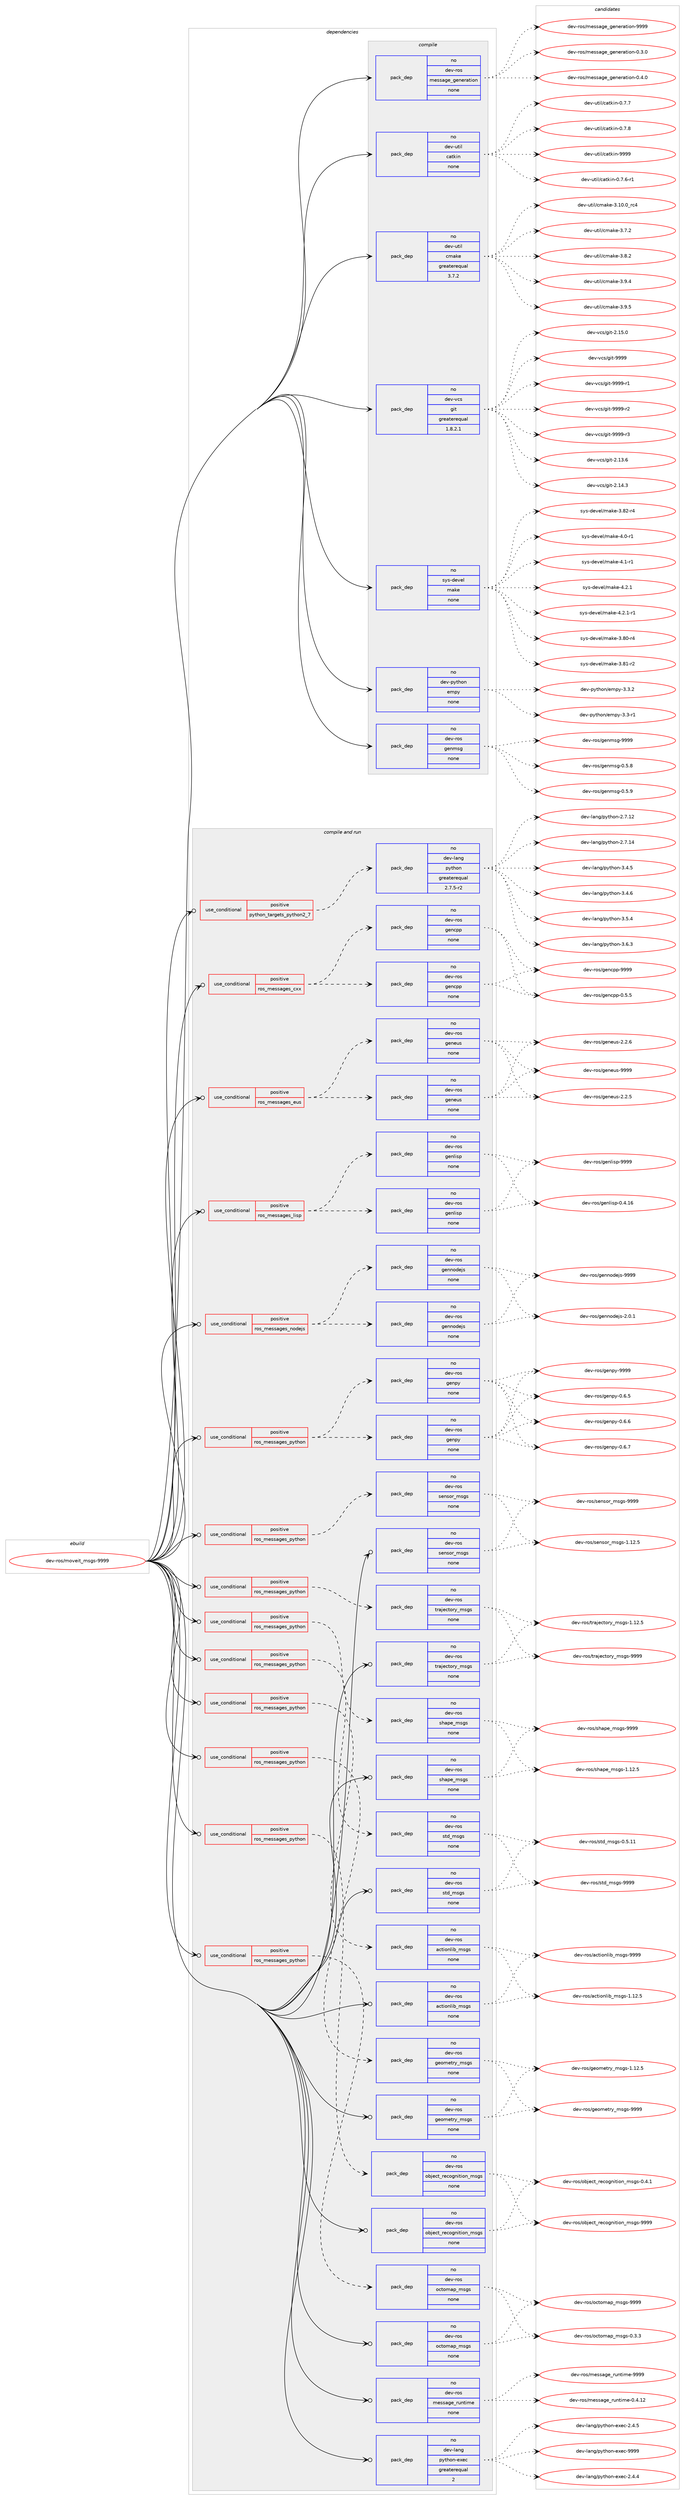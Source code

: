 digraph prolog {

# *************
# Graph options
# *************

newrank=true;
concentrate=true;
compound=true;
graph [rankdir=LR,fontname=Helvetica,fontsize=10,ranksep=1.5];#, ranksep=2.5, nodesep=0.2];
edge  [arrowhead=vee];
node  [fontname=Helvetica,fontsize=10];

# **********
# The ebuild
# **********

subgraph cluster_leftcol {
color=gray;
rank=same;
label=<<i>ebuild</i>>;
id [label="dev-ros/moveit_msgs-9999", color=red, width=4, href="../dev-ros/moveit_msgs-9999.svg"];
}

# ****************
# The dependencies
# ****************

subgraph cluster_midcol {
color=gray;
label=<<i>dependencies</i>>;
subgraph cluster_compile {
fillcolor="#eeeeee";
style=filled;
label=<<i>compile</i>>;
subgraph pack155169 {
dependency205006 [label=<<TABLE BORDER="0" CELLBORDER="1" CELLSPACING="0" CELLPADDING="4" WIDTH="220"><TR><TD ROWSPAN="6" CELLPADDING="30">pack_dep</TD></TR><TR><TD WIDTH="110">no</TD></TR><TR><TD>dev-python</TD></TR><TR><TD>empy</TD></TR><TR><TD>none</TD></TR><TR><TD></TD></TR></TABLE>>, shape=none, color=blue];
}
id:e -> dependency205006:w [weight=20,style="solid",arrowhead="vee"];
subgraph pack155170 {
dependency205007 [label=<<TABLE BORDER="0" CELLBORDER="1" CELLSPACING="0" CELLPADDING="4" WIDTH="220"><TR><TD ROWSPAN="6" CELLPADDING="30">pack_dep</TD></TR><TR><TD WIDTH="110">no</TD></TR><TR><TD>dev-ros</TD></TR><TR><TD>genmsg</TD></TR><TR><TD>none</TD></TR><TR><TD></TD></TR></TABLE>>, shape=none, color=blue];
}
id:e -> dependency205007:w [weight=20,style="solid",arrowhead="vee"];
subgraph pack155171 {
dependency205008 [label=<<TABLE BORDER="0" CELLBORDER="1" CELLSPACING="0" CELLPADDING="4" WIDTH="220"><TR><TD ROWSPAN="6" CELLPADDING="30">pack_dep</TD></TR><TR><TD WIDTH="110">no</TD></TR><TR><TD>dev-ros</TD></TR><TR><TD>message_generation</TD></TR><TR><TD>none</TD></TR><TR><TD></TD></TR></TABLE>>, shape=none, color=blue];
}
id:e -> dependency205008:w [weight=20,style="solid",arrowhead="vee"];
subgraph pack155172 {
dependency205009 [label=<<TABLE BORDER="0" CELLBORDER="1" CELLSPACING="0" CELLPADDING="4" WIDTH="220"><TR><TD ROWSPAN="6" CELLPADDING="30">pack_dep</TD></TR><TR><TD WIDTH="110">no</TD></TR><TR><TD>dev-util</TD></TR><TR><TD>catkin</TD></TR><TR><TD>none</TD></TR><TR><TD></TD></TR></TABLE>>, shape=none, color=blue];
}
id:e -> dependency205009:w [weight=20,style="solid",arrowhead="vee"];
subgraph pack155173 {
dependency205010 [label=<<TABLE BORDER="0" CELLBORDER="1" CELLSPACING="0" CELLPADDING="4" WIDTH="220"><TR><TD ROWSPAN="6" CELLPADDING="30">pack_dep</TD></TR><TR><TD WIDTH="110">no</TD></TR><TR><TD>dev-util</TD></TR><TR><TD>cmake</TD></TR><TR><TD>greaterequal</TD></TR><TR><TD>3.7.2</TD></TR></TABLE>>, shape=none, color=blue];
}
id:e -> dependency205010:w [weight=20,style="solid",arrowhead="vee"];
subgraph pack155174 {
dependency205011 [label=<<TABLE BORDER="0" CELLBORDER="1" CELLSPACING="0" CELLPADDING="4" WIDTH="220"><TR><TD ROWSPAN="6" CELLPADDING="30">pack_dep</TD></TR><TR><TD WIDTH="110">no</TD></TR><TR><TD>dev-vcs</TD></TR><TR><TD>git</TD></TR><TR><TD>greaterequal</TD></TR><TR><TD>1.8.2.1</TD></TR></TABLE>>, shape=none, color=blue];
}
id:e -> dependency205011:w [weight=20,style="solid",arrowhead="vee"];
subgraph pack155175 {
dependency205012 [label=<<TABLE BORDER="0" CELLBORDER="1" CELLSPACING="0" CELLPADDING="4" WIDTH="220"><TR><TD ROWSPAN="6" CELLPADDING="30">pack_dep</TD></TR><TR><TD WIDTH="110">no</TD></TR><TR><TD>sys-devel</TD></TR><TR><TD>make</TD></TR><TR><TD>none</TD></TR><TR><TD></TD></TR></TABLE>>, shape=none, color=blue];
}
id:e -> dependency205012:w [weight=20,style="solid",arrowhead="vee"];
}
subgraph cluster_compileandrun {
fillcolor="#eeeeee";
style=filled;
label=<<i>compile and run</i>>;
subgraph cond45850 {
dependency205013 [label=<<TABLE BORDER="0" CELLBORDER="1" CELLSPACING="0" CELLPADDING="4"><TR><TD ROWSPAN="3" CELLPADDING="10">use_conditional</TD></TR><TR><TD>positive</TD></TR><TR><TD>python_targets_python2_7</TD></TR></TABLE>>, shape=none, color=red];
subgraph pack155176 {
dependency205014 [label=<<TABLE BORDER="0" CELLBORDER="1" CELLSPACING="0" CELLPADDING="4" WIDTH="220"><TR><TD ROWSPAN="6" CELLPADDING="30">pack_dep</TD></TR><TR><TD WIDTH="110">no</TD></TR><TR><TD>dev-lang</TD></TR><TR><TD>python</TD></TR><TR><TD>greaterequal</TD></TR><TR><TD>2.7.5-r2</TD></TR></TABLE>>, shape=none, color=blue];
}
dependency205013:e -> dependency205014:w [weight=20,style="dashed",arrowhead="vee"];
}
id:e -> dependency205013:w [weight=20,style="solid",arrowhead="odotvee"];
subgraph cond45851 {
dependency205015 [label=<<TABLE BORDER="0" CELLBORDER="1" CELLSPACING="0" CELLPADDING="4"><TR><TD ROWSPAN="3" CELLPADDING="10">use_conditional</TD></TR><TR><TD>positive</TD></TR><TR><TD>ros_messages_cxx</TD></TR></TABLE>>, shape=none, color=red];
subgraph pack155177 {
dependency205016 [label=<<TABLE BORDER="0" CELLBORDER="1" CELLSPACING="0" CELLPADDING="4" WIDTH="220"><TR><TD ROWSPAN="6" CELLPADDING="30">pack_dep</TD></TR><TR><TD WIDTH="110">no</TD></TR><TR><TD>dev-ros</TD></TR><TR><TD>gencpp</TD></TR><TR><TD>none</TD></TR><TR><TD></TD></TR></TABLE>>, shape=none, color=blue];
}
dependency205015:e -> dependency205016:w [weight=20,style="dashed",arrowhead="vee"];
subgraph pack155178 {
dependency205017 [label=<<TABLE BORDER="0" CELLBORDER="1" CELLSPACING="0" CELLPADDING="4" WIDTH="220"><TR><TD ROWSPAN="6" CELLPADDING="30">pack_dep</TD></TR><TR><TD WIDTH="110">no</TD></TR><TR><TD>dev-ros</TD></TR><TR><TD>gencpp</TD></TR><TR><TD>none</TD></TR><TR><TD></TD></TR></TABLE>>, shape=none, color=blue];
}
dependency205015:e -> dependency205017:w [weight=20,style="dashed",arrowhead="vee"];
}
id:e -> dependency205015:w [weight=20,style="solid",arrowhead="odotvee"];
subgraph cond45852 {
dependency205018 [label=<<TABLE BORDER="0" CELLBORDER="1" CELLSPACING="0" CELLPADDING="4"><TR><TD ROWSPAN="3" CELLPADDING="10">use_conditional</TD></TR><TR><TD>positive</TD></TR><TR><TD>ros_messages_eus</TD></TR></TABLE>>, shape=none, color=red];
subgraph pack155179 {
dependency205019 [label=<<TABLE BORDER="0" CELLBORDER="1" CELLSPACING="0" CELLPADDING="4" WIDTH="220"><TR><TD ROWSPAN="6" CELLPADDING="30">pack_dep</TD></TR><TR><TD WIDTH="110">no</TD></TR><TR><TD>dev-ros</TD></TR><TR><TD>geneus</TD></TR><TR><TD>none</TD></TR><TR><TD></TD></TR></TABLE>>, shape=none, color=blue];
}
dependency205018:e -> dependency205019:w [weight=20,style="dashed",arrowhead="vee"];
subgraph pack155180 {
dependency205020 [label=<<TABLE BORDER="0" CELLBORDER="1" CELLSPACING="0" CELLPADDING="4" WIDTH="220"><TR><TD ROWSPAN="6" CELLPADDING="30">pack_dep</TD></TR><TR><TD WIDTH="110">no</TD></TR><TR><TD>dev-ros</TD></TR><TR><TD>geneus</TD></TR><TR><TD>none</TD></TR><TR><TD></TD></TR></TABLE>>, shape=none, color=blue];
}
dependency205018:e -> dependency205020:w [weight=20,style="dashed",arrowhead="vee"];
}
id:e -> dependency205018:w [weight=20,style="solid",arrowhead="odotvee"];
subgraph cond45853 {
dependency205021 [label=<<TABLE BORDER="0" CELLBORDER="1" CELLSPACING="0" CELLPADDING="4"><TR><TD ROWSPAN="3" CELLPADDING="10">use_conditional</TD></TR><TR><TD>positive</TD></TR><TR><TD>ros_messages_lisp</TD></TR></TABLE>>, shape=none, color=red];
subgraph pack155181 {
dependency205022 [label=<<TABLE BORDER="0" CELLBORDER="1" CELLSPACING="0" CELLPADDING="4" WIDTH="220"><TR><TD ROWSPAN="6" CELLPADDING="30">pack_dep</TD></TR><TR><TD WIDTH="110">no</TD></TR><TR><TD>dev-ros</TD></TR><TR><TD>genlisp</TD></TR><TR><TD>none</TD></TR><TR><TD></TD></TR></TABLE>>, shape=none, color=blue];
}
dependency205021:e -> dependency205022:w [weight=20,style="dashed",arrowhead="vee"];
subgraph pack155182 {
dependency205023 [label=<<TABLE BORDER="0" CELLBORDER="1" CELLSPACING="0" CELLPADDING="4" WIDTH="220"><TR><TD ROWSPAN="6" CELLPADDING="30">pack_dep</TD></TR><TR><TD WIDTH="110">no</TD></TR><TR><TD>dev-ros</TD></TR><TR><TD>genlisp</TD></TR><TR><TD>none</TD></TR><TR><TD></TD></TR></TABLE>>, shape=none, color=blue];
}
dependency205021:e -> dependency205023:w [weight=20,style="dashed",arrowhead="vee"];
}
id:e -> dependency205021:w [weight=20,style="solid",arrowhead="odotvee"];
subgraph cond45854 {
dependency205024 [label=<<TABLE BORDER="0" CELLBORDER="1" CELLSPACING="0" CELLPADDING="4"><TR><TD ROWSPAN="3" CELLPADDING="10">use_conditional</TD></TR><TR><TD>positive</TD></TR><TR><TD>ros_messages_nodejs</TD></TR></TABLE>>, shape=none, color=red];
subgraph pack155183 {
dependency205025 [label=<<TABLE BORDER="0" CELLBORDER="1" CELLSPACING="0" CELLPADDING="4" WIDTH="220"><TR><TD ROWSPAN="6" CELLPADDING="30">pack_dep</TD></TR><TR><TD WIDTH="110">no</TD></TR><TR><TD>dev-ros</TD></TR><TR><TD>gennodejs</TD></TR><TR><TD>none</TD></TR><TR><TD></TD></TR></TABLE>>, shape=none, color=blue];
}
dependency205024:e -> dependency205025:w [weight=20,style="dashed",arrowhead="vee"];
subgraph pack155184 {
dependency205026 [label=<<TABLE BORDER="0" CELLBORDER="1" CELLSPACING="0" CELLPADDING="4" WIDTH="220"><TR><TD ROWSPAN="6" CELLPADDING="30">pack_dep</TD></TR><TR><TD WIDTH="110">no</TD></TR><TR><TD>dev-ros</TD></TR><TR><TD>gennodejs</TD></TR><TR><TD>none</TD></TR><TR><TD></TD></TR></TABLE>>, shape=none, color=blue];
}
dependency205024:e -> dependency205026:w [weight=20,style="dashed",arrowhead="vee"];
}
id:e -> dependency205024:w [weight=20,style="solid",arrowhead="odotvee"];
subgraph cond45855 {
dependency205027 [label=<<TABLE BORDER="0" CELLBORDER="1" CELLSPACING="0" CELLPADDING="4"><TR><TD ROWSPAN="3" CELLPADDING="10">use_conditional</TD></TR><TR><TD>positive</TD></TR><TR><TD>ros_messages_python</TD></TR></TABLE>>, shape=none, color=red];
subgraph pack155185 {
dependency205028 [label=<<TABLE BORDER="0" CELLBORDER="1" CELLSPACING="0" CELLPADDING="4" WIDTH="220"><TR><TD ROWSPAN="6" CELLPADDING="30">pack_dep</TD></TR><TR><TD WIDTH="110">no</TD></TR><TR><TD>dev-ros</TD></TR><TR><TD>actionlib_msgs</TD></TR><TR><TD>none</TD></TR><TR><TD></TD></TR></TABLE>>, shape=none, color=blue];
}
dependency205027:e -> dependency205028:w [weight=20,style="dashed",arrowhead="vee"];
}
id:e -> dependency205027:w [weight=20,style="solid",arrowhead="odotvee"];
subgraph cond45856 {
dependency205029 [label=<<TABLE BORDER="0" CELLBORDER="1" CELLSPACING="0" CELLPADDING="4"><TR><TD ROWSPAN="3" CELLPADDING="10">use_conditional</TD></TR><TR><TD>positive</TD></TR><TR><TD>ros_messages_python</TD></TR></TABLE>>, shape=none, color=red];
subgraph pack155186 {
dependency205030 [label=<<TABLE BORDER="0" CELLBORDER="1" CELLSPACING="0" CELLPADDING="4" WIDTH="220"><TR><TD ROWSPAN="6" CELLPADDING="30">pack_dep</TD></TR><TR><TD WIDTH="110">no</TD></TR><TR><TD>dev-ros</TD></TR><TR><TD>genpy</TD></TR><TR><TD>none</TD></TR><TR><TD></TD></TR></TABLE>>, shape=none, color=blue];
}
dependency205029:e -> dependency205030:w [weight=20,style="dashed",arrowhead="vee"];
subgraph pack155187 {
dependency205031 [label=<<TABLE BORDER="0" CELLBORDER="1" CELLSPACING="0" CELLPADDING="4" WIDTH="220"><TR><TD ROWSPAN="6" CELLPADDING="30">pack_dep</TD></TR><TR><TD WIDTH="110">no</TD></TR><TR><TD>dev-ros</TD></TR><TR><TD>genpy</TD></TR><TR><TD>none</TD></TR><TR><TD></TD></TR></TABLE>>, shape=none, color=blue];
}
dependency205029:e -> dependency205031:w [weight=20,style="dashed",arrowhead="vee"];
}
id:e -> dependency205029:w [weight=20,style="solid",arrowhead="odotvee"];
subgraph cond45857 {
dependency205032 [label=<<TABLE BORDER="0" CELLBORDER="1" CELLSPACING="0" CELLPADDING="4"><TR><TD ROWSPAN="3" CELLPADDING="10">use_conditional</TD></TR><TR><TD>positive</TD></TR><TR><TD>ros_messages_python</TD></TR></TABLE>>, shape=none, color=red];
subgraph pack155188 {
dependency205033 [label=<<TABLE BORDER="0" CELLBORDER="1" CELLSPACING="0" CELLPADDING="4" WIDTH="220"><TR><TD ROWSPAN="6" CELLPADDING="30">pack_dep</TD></TR><TR><TD WIDTH="110">no</TD></TR><TR><TD>dev-ros</TD></TR><TR><TD>geometry_msgs</TD></TR><TR><TD>none</TD></TR><TR><TD></TD></TR></TABLE>>, shape=none, color=blue];
}
dependency205032:e -> dependency205033:w [weight=20,style="dashed",arrowhead="vee"];
}
id:e -> dependency205032:w [weight=20,style="solid",arrowhead="odotvee"];
subgraph cond45858 {
dependency205034 [label=<<TABLE BORDER="0" CELLBORDER="1" CELLSPACING="0" CELLPADDING="4"><TR><TD ROWSPAN="3" CELLPADDING="10">use_conditional</TD></TR><TR><TD>positive</TD></TR><TR><TD>ros_messages_python</TD></TR></TABLE>>, shape=none, color=red];
subgraph pack155189 {
dependency205035 [label=<<TABLE BORDER="0" CELLBORDER="1" CELLSPACING="0" CELLPADDING="4" WIDTH="220"><TR><TD ROWSPAN="6" CELLPADDING="30">pack_dep</TD></TR><TR><TD WIDTH="110">no</TD></TR><TR><TD>dev-ros</TD></TR><TR><TD>object_recognition_msgs</TD></TR><TR><TD>none</TD></TR><TR><TD></TD></TR></TABLE>>, shape=none, color=blue];
}
dependency205034:e -> dependency205035:w [weight=20,style="dashed",arrowhead="vee"];
}
id:e -> dependency205034:w [weight=20,style="solid",arrowhead="odotvee"];
subgraph cond45859 {
dependency205036 [label=<<TABLE BORDER="0" CELLBORDER="1" CELLSPACING="0" CELLPADDING="4"><TR><TD ROWSPAN="3" CELLPADDING="10">use_conditional</TD></TR><TR><TD>positive</TD></TR><TR><TD>ros_messages_python</TD></TR></TABLE>>, shape=none, color=red];
subgraph pack155190 {
dependency205037 [label=<<TABLE BORDER="0" CELLBORDER="1" CELLSPACING="0" CELLPADDING="4" WIDTH="220"><TR><TD ROWSPAN="6" CELLPADDING="30">pack_dep</TD></TR><TR><TD WIDTH="110">no</TD></TR><TR><TD>dev-ros</TD></TR><TR><TD>octomap_msgs</TD></TR><TR><TD>none</TD></TR><TR><TD></TD></TR></TABLE>>, shape=none, color=blue];
}
dependency205036:e -> dependency205037:w [weight=20,style="dashed",arrowhead="vee"];
}
id:e -> dependency205036:w [weight=20,style="solid",arrowhead="odotvee"];
subgraph cond45860 {
dependency205038 [label=<<TABLE BORDER="0" CELLBORDER="1" CELLSPACING="0" CELLPADDING="4"><TR><TD ROWSPAN="3" CELLPADDING="10">use_conditional</TD></TR><TR><TD>positive</TD></TR><TR><TD>ros_messages_python</TD></TR></TABLE>>, shape=none, color=red];
subgraph pack155191 {
dependency205039 [label=<<TABLE BORDER="0" CELLBORDER="1" CELLSPACING="0" CELLPADDING="4" WIDTH="220"><TR><TD ROWSPAN="6" CELLPADDING="30">pack_dep</TD></TR><TR><TD WIDTH="110">no</TD></TR><TR><TD>dev-ros</TD></TR><TR><TD>sensor_msgs</TD></TR><TR><TD>none</TD></TR><TR><TD></TD></TR></TABLE>>, shape=none, color=blue];
}
dependency205038:e -> dependency205039:w [weight=20,style="dashed",arrowhead="vee"];
}
id:e -> dependency205038:w [weight=20,style="solid",arrowhead="odotvee"];
subgraph cond45861 {
dependency205040 [label=<<TABLE BORDER="0" CELLBORDER="1" CELLSPACING="0" CELLPADDING="4"><TR><TD ROWSPAN="3" CELLPADDING="10">use_conditional</TD></TR><TR><TD>positive</TD></TR><TR><TD>ros_messages_python</TD></TR></TABLE>>, shape=none, color=red];
subgraph pack155192 {
dependency205041 [label=<<TABLE BORDER="0" CELLBORDER="1" CELLSPACING="0" CELLPADDING="4" WIDTH="220"><TR><TD ROWSPAN="6" CELLPADDING="30">pack_dep</TD></TR><TR><TD WIDTH="110">no</TD></TR><TR><TD>dev-ros</TD></TR><TR><TD>shape_msgs</TD></TR><TR><TD>none</TD></TR><TR><TD></TD></TR></TABLE>>, shape=none, color=blue];
}
dependency205040:e -> dependency205041:w [weight=20,style="dashed",arrowhead="vee"];
}
id:e -> dependency205040:w [weight=20,style="solid",arrowhead="odotvee"];
subgraph cond45862 {
dependency205042 [label=<<TABLE BORDER="0" CELLBORDER="1" CELLSPACING="0" CELLPADDING="4"><TR><TD ROWSPAN="3" CELLPADDING="10">use_conditional</TD></TR><TR><TD>positive</TD></TR><TR><TD>ros_messages_python</TD></TR></TABLE>>, shape=none, color=red];
subgraph pack155193 {
dependency205043 [label=<<TABLE BORDER="0" CELLBORDER="1" CELLSPACING="0" CELLPADDING="4" WIDTH="220"><TR><TD ROWSPAN="6" CELLPADDING="30">pack_dep</TD></TR><TR><TD WIDTH="110">no</TD></TR><TR><TD>dev-ros</TD></TR><TR><TD>std_msgs</TD></TR><TR><TD>none</TD></TR><TR><TD></TD></TR></TABLE>>, shape=none, color=blue];
}
dependency205042:e -> dependency205043:w [weight=20,style="dashed",arrowhead="vee"];
}
id:e -> dependency205042:w [weight=20,style="solid",arrowhead="odotvee"];
subgraph cond45863 {
dependency205044 [label=<<TABLE BORDER="0" CELLBORDER="1" CELLSPACING="0" CELLPADDING="4"><TR><TD ROWSPAN="3" CELLPADDING="10">use_conditional</TD></TR><TR><TD>positive</TD></TR><TR><TD>ros_messages_python</TD></TR></TABLE>>, shape=none, color=red];
subgraph pack155194 {
dependency205045 [label=<<TABLE BORDER="0" CELLBORDER="1" CELLSPACING="0" CELLPADDING="4" WIDTH="220"><TR><TD ROWSPAN="6" CELLPADDING="30">pack_dep</TD></TR><TR><TD WIDTH="110">no</TD></TR><TR><TD>dev-ros</TD></TR><TR><TD>trajectory_msgs</TD></TR><TR><TD>none</TD></TR><TR><TD></TD></TR></TABLE>>, shape=none, color=blue];
}
dependency205044:e -> dependency205045:w [weight=20,style="dashed",arrowhead="vee"];
}
id:e -> dependency205044:w [weight=20,style="solid",arrowhead="odotvee"];
subgraph pack155195 {
dependency205046 [label=<<TABLE BORDER="0" CELLBORDER="1" CELLSPACING="0" CELLPADDING="4" WIDTH="220"><TR><TD ROWSPAN="6" CELLPADDING="30">pack_dep</TD></TR><TR><TD WIDTH="110">no</TD></TR><TR><TD>dev-lang</TD></TR><TR><TD>python-exec</TD></TR><TR><TD>greaterequal</TD></TR><TR><TD>2</TD></TR></TABLE>>, shape=none, color=blue];
}
id:e -> dependency205046:w [weight=20,style="solid",arrowhead="odotvee"];
subgraph pack155196 {
dependency205047 [label=<<TABLE BORDER="0" CELLBORDER="1" CELLSPACING="0" CELLPADDING="4" WIDTH="220"><TR><TD ROWSPAN="6" CELLPADDING="30">pack_dep</TD></TR><TR><TD WIDTH="110">no</TD></TR><TR><TD>dev-ros</TD></TR><TR><TD>actionlib_msgs</TD></TR><TR><TD>none</TD></TR><TR><TD></TD></TR></TABLE>>, shape=none, color=blue];
}
id:e -> dependency205047:w [weight=20,style="solid",arrowhead="odotvee"];
subgraph pack155197 {
dependency205048 [label=<<TABLE BORDER="0" CELLBORDER="1" CELLSPACING="0" CELLPADDING="4" WIDTH="220"><TR><TD ROWSPAN="6" CELLPADDING="30">pack_dep</TD></TR><TR><TD WIDTH="110">no</TD></TR><TR><TD>dev-ros</TD></TR><TR><TD>geometry_msgs</TD></TR><TR><TD>none</TD></TR><TR><TD></TD></TR></TABLE>>, shape=none, color=blue];
}
id:e -> dependency205048:w [weight=20,style="solid",arrowhead="odotvee"];
subgraph pack155198 {
dependency205049 [label=<<TABLE BORDER="0" CELLBORDER="1" CELLSPACING="0" CELLPADDING="4" WIDTH="220"><TR><TD ROWSPAN="6" CELLPADDING="30">pack_dep</TD></TR><TR><TD WIDTH="110">no</TD></TR><TR><TD>dev-ros</TD></TR><TR><TD>message_runtime</TD></TR><TR><TD>none</TD></TR><TR><TD></TD></TR></TABLE>>, shape=none, color=blue];
}
id:e -> dependency205049:w [weight=20,style="solid",arrowhead="odotvee"];
subgraph pack155199 {
dependency205050 [label=<<TABLE BORDER="0" CELLBORDER="1" CELLSPACING="0" CELLPADDING="4" WIDTH="220"><TR><TD ROWSPAN="6" CELLPADDING="30">pack_dep</TD></TR><TR><TD WIDTH="110">no</TD></TR><TR><TD>dev-ros</TD></TR><TR><TD>object_recognition_msgs</TD></TR><TR><TD>none</TD></TR><TR><TD></TD></TR></TABLE>>, shape=none, color=blue];
}
id:e -> dependency205050:w [weight=20,style="solid",arrowhead="odotvee"];
subgraph pack155200 {
dependency205051 [label=<<TABLE BORDER="0" CELLBORDER="1" CELLSPACING="0" CELLPADDING="4" WIDTH="220"><TR><TD ROWSPAN="6" CELLPADDING="30">pack_dep</TD></TR><TR><TD WIDTH="110">no</TD></TR><TR><TD>dev-ros</TD></TR><TR><TD>octomap_msgs</TD></TR><TR><TD>none</TD></TR><TR><TD></TD></TR></TABLE>>, shape=none, color=blue];
}
id:e -> dependency205051:w [weight=20,style="solid",arrowhead="odotvee"];
subgraph pack155201 {
dependency205052 [label=<<TABLE BORDER="0" CELLBORDER="1" CELLSPACING="0" CELLPADDING="4" WIDTH="220"><TR><TD ROWSPAN="6" CELLPADDING="30">pack_dep</TD></TR><TR><TD WIDTH="110">no</TD></TR><TR><TD>dev-ros</TD></TR><TR><TD>sensor_msgs</TD></TR><TR><TD>none</TD></TR><TR><TD></TD></TR></TABLE>>, shape=none, color=blue];
}
id:e -> dependency205052:w [weight=20,style="solid",arrowhead="odotvee"];
subgraph pack155202 {
dependency205053 [label=<<TABLE BORDER="0" CELLBORDER="1" CELLSPACING="0" CELLPADDING="4" WIDTH="220"><TR><TD ROWSPAN="6" CELLPADDING="30">pack_dep</TD></TR><TR><TD WIDTH="110">no</TD></TR><TR><TD>dev-ros</TD></TR><TR><TD>shape_msgs</TD></TR><TR><TD>none</TD></TR><TR><TD></TD></TR></TABLE>>, shape=none, color=blue];
}
id:e -> dependency205053:w [weight=20,style="solid",arrowhead="odotvee"];
subgraph pack155203 {
dependency205054 [label=<<TABLE BORDER="0" CELLBORDER="1" CELLSPACING="0" CELLPADDING="4" WIDTH="220"><TR><TD ROWSPAN="6" CELLPADDING="30">pack_dep</TD></TR><TR><TD WIDTH="110">no</TD></TR><TR><TD>dev-ros</TD></TR><TR><TD>std_msgs</TD></TR><TR><TD>none</TD></TR><TR><TD></TD></TR></TABLE>>, shape=none, color=blue];
}
id:e -> dependency205054:w [weight=20,style="solid",arrowhead="odotvee"];
subgraph pack155204 {
dependency205055 [label=<<TABLE BORDER="0" CELLBORDER="1" CELLSPACING="0" CELLPADDING="4" WIDTH="220"><TR><TD ROWSPAN="6" CELLPADDING="30">pack_dep</TD></TR><TR><TD WIDTH="110">no</TD></TR><TR><TD>dev-ros</TD></TR><TR><TD>trajectory_msgs</TD></TR><TR><TD>none</TD></TR><TR><TD></TD></TR></TABLE>>, shape=none, color=blue];
}
id:e -> dependency205055:w [weight=20,style="solid",arrowhead="odotvee"];
}
subgraph cluster_run {
fillcolor="#eeeeee";
style=filled;
label=<<i>run</i>>;
}
}

# **************
# The candidates
# **************

subgraph cluster_choices {
rank=same;
color=gray;
label=<<i>candidates</i>>;

subgraph choice155169 {
color=black;
nodesep=1;
choice1001011184511212111610411111047101109112121455146514511449 [label="dev-python/empy-3.3-r1", color=red, width=4,href="../dev-python/empy-3.3-r1.svg"];
choice1001011184511212111610411111047101109112121455146514650 [label="dev-python/empy-3.3.2", color=red, width=4,href="../dev-python/empy-3.3.2.svg"];
dependency205006:e -> choice1001011184511212111610411111047101109112121455146514511449:w [style=dotted,weight="100"];
dependency205006:e -> choice1001011184511212111610411111047101109112121455146514650:w [style=dotted,weight="100"];
}
subgraph choice155170 {
color=black;
nodesep=1;
choice1001011184511411111547103101110109115103454846534656 [label="dev-ros/genmsg-0.5.8", color=red, width=4,href="../dev-ros/genmsg-0.5.8.svg"];
choice1001011184511411111547103101110109115103454846534657 [label="dev-ros/genmsg-0.5.9", color=red, width=4,href="../dev-ros/genmsg-0.5.9.svg"];
choice10010111845114111115471031011101091151034557575757 [label="dev-ros/genmsg-9999", color=red, width=4,href="../dev-ros/genmsg-9999.svg"];
dependency205007:e -> choice1001011184511411111547103101110109115103454846534656:w [style=dotted,weight="100"];
dependency205007:e -> choice1001011184511411111547103101110109115103454846534657:w [style=dotted,weight="100"];
dependency205007:e -> choice10010111845114111115471031011101091151034557575757:w [style=dotted,weight="100"];
}
subgraph choice155171 {
color=black;
nodesep=1;
choice1001011184511411111547109101115115971031019510310111010111497116105111110454846514648 [label="dev-ros/message_generation-0.3.0", color=red, width=4,href="../dev-ros/message_generation-0.3.0.svg"];
choice1001011184511411111547109101115115971031019510310111010111497116105111110454846524648 [label="dev-ros/message_generation-0.4.0", color=red, width=4,href="../dev-ros/message_generation-0.4.0.svg"];
choice10010111845114111115471091011151159710310195103101110101114971161051111104557575757 [label="dev-ros/message_generation-9999", color=red, width=4,href="../dev-ros/message_generation-9999.svg"];
dependency205008:e -> choice1001011184511411111547109101115115971031019510310111010111497116105111110454846514648:w [style=dotted,weight="100"];
dependency205008:e -> choice1001011184511411111547109101115115971031019510310111010111497116105111110454846524648:w [style=dotted,weight="100"];
dependency205008:e -> choice10010111845114111115471091011151159710310195103101110101114971161051111104557575757:w [style=dotted,weight="100"];
}
subgraph choice155172 {
color=black;
nodesep=1;
choice100101118451171161051084799971161071051104548465546544511449 [label="dev-util/catkin-0.7.6-r1", color=red, width=4,href="../dev-util/catkin-0.7.6-r1.svg"];
choice10010111845117116105108479997116107105110454846554655 [label="dev-util/catkin-0.7.7", color=red, width=4,href="../dev-util/catkin-0.7.7.svg"];
choice10010111845117116105108479997116107105110454846554656 [label="dev-util/catkin-0.7.8", color=red, width=4,href="../dev-util/catkin-0.7.8.svg"];
choice100101118451171161051084799971161071051104557575757 [label="dev-util/catkin-9999", color=red, width=4,href="../dev-util/catkin-9999.svg"];
dependency205009:e -> choice100101118451171161051084799971161071051104548465546544511449:w [style=dotted,weight="100"];
dependency205009:e -> choice10010111845117116105108479997116107105110454846554655:w [style=dotted,weight="100"];
dependency205009:e -> choice10010111845117116105108479997116107105110454846554656:w [style=dotted,weight="100"];
dependency205009:e -> choice100101118451171161051084799971161071051104557575757:w [style=dotted,weight="100"];
}
subgraph choice155173 {
color=black;
nodesep=1;
choice1001011184511711610510847991099710710145514649484648951149952 [label="dev-util/cmake-3.10.0_rc4", color=red, width=4,href="../dev-util/cmake-3.10.0_rc4.svg"];
choice10010111845117116105108479910997107101455146554650 [label="dev-util/cmake-3.7.2", color=red, width=4,href="../dev-util/cmake-3.7.2.svg"];
choice10010111845117116105108479910997107101455146564650 [label="dev-util/cmake-3.8.2", color=red, width=4,href="../dev-util/cmake-3.8.2.svg"];
choice10010111845117116105108479910997107101455146574652 [label="dev-util/cmake-3.9.4", color=red, width=4,href="../dev-util/cmake-3.9.4.svg"];
choice10010111845117116105108479910997107101455146574653 [label="dev-util/cmake-3.9.5", color=red, width=4,href="../dev-util/cmake-3.9.5.svg"];
dependency205010:e -> choice1001011184511711610510847991099710710145514649484648951149952:w [style=dotted,weight="100"];
dependency205010:e -> choice10010111845117116105108479910997107101455146554650:w [style=dotted,weight="100"];
dependency205010:e -> choice10010111845117116105108479910997107101455146564650:w [style=dotted,weight="100"];
dependency205010:e -> choice10010111845117116105108479910997107101455146574652:w [style=dotted,weight="100"];
dependency205010:e -> choice10010111845117116105108479910997107101455146574653:w [style=dotted,weight="100"];
}
subgraph choice155174 {
color=black;
nodesep=1;
choice10010111845118991154710310511645504649514654 [label="dev-vcs/git-2.13.6", color=red, width=4,href="../dev-vcs/git-2.13.6.svg"];
choice10010111845118991154710310511645504649524651 [label="dev-vcs/git-2.14.3", color=red, width=4,href="../dev-vcs/git-2.14.3.svg"];
choice10010111845118991154710310511645504649534648 [label="dev-vcs/git-2.15.0", color=red, width=4,href="../dev-vcs/git-2.15.0.svg"];
choice1001011184511899115471031051164557575757 [label="dev-vcs/git-9999", color=red, width=4,href="../dev-vcs/git-9999.svg"];
choice10010111845118991154710310511645575757574511449 [label="dev-vcs/git-9999-r1", color=red, width=4,href="../dev-vcs/git-9999-r1.svg"];
choice10010111845118991154710310511645575757574511450 [label="dev-vcs/git-9999-r2", color=red, width=4,href="../dev-vcs/git-9999-r2.svg"];
choice10010111845118991154710310511645575757574511451 [label="dev-vcs/git-9999-r3", color=red, width=4,href="../dev-vcs/git-9999-r3.svg"];
dependency205011:e -> choice10010111845118991154710310511645504649514654:w [style=dotted,weight="100"];
dependency205011:e -> choice10010111845118991154710310511645504649524651:w [style=dotted,weight="100"];
dependency205011:e -> choice10010111845118991154710310511645504649534648:w [style=dotted,weight="100"];
dependency205011:e -> choice1001011184511899115471031051164557575757:w [style=dotted,weight="100"];
dependency205011:e -> choice10010111845118991154710310511645575757574511449:w [style=dotted,weight="100"];
dependency205011:e -> choice10010111845118991154710310511645575757574511450:w [style=dotted,weight="100"];
dependency205011:e -> choice10010111845118991154710310511645575757574511451:w [style=dotted,weight="100"];
}
subgraph choice155175 {
color=black;
nodesep=1;
choice11512111545100101118101108471099710710145514656484511452 [label="sys-devel/make-3.80-r4", color=red, width=4,href="../sys-devel/make-3.80-r4.svg"];
choice11512111545100101118101108471099710710145514656494511450 [label="sys-devel/make-3.81-r2", color=red, width=4,href="../sys-devel/make-3.81-r2.svg"];
choice11512111545100101118101108471099710710145514656504511452 [label="sys-devel/make-3.82-r4", color=red, width=4,href="../sys-devel/make-3.82-r4.svg"];
choice115121115451001011181011084710997107101455246484511449 [label="sys-devel/make-4.0-r1", color=red, width=4,href="../sys-devel/make-4.0-r1.svg"];
choice115121115451001011181011084710997107101455246494511449 [label="sys-devel/make-4.1-r1", color=red, width=4,href="../sys-devel/make-4.1-r1.svg"];
choice115121115451001011181011084710997107101455246504649 [label="sys-devel/make-4.2.1", color=red, width=4,href="../sys-devel/make-4.2.1.svg"];
choice1151211154510010111810110847109971071014552465046494511449 [label="sys-devel/make-4.2.1-r1", color=red, width=4,href="../sys-devel/make-4.2.1-r1.svg"];
dependency205012:e -> choice11512111545100101118101108471099710710145514656484511452:w [style=dotted,weight="100"];
dependency205012:e -> choice11512111545100101118101108471099710710145514656494511450:w [style=dotted,weight="100"];
dependency205012:e -> choice11512111545100101118101108471099710710145514656504511452:w [style=dotted,weight="100"];
dependency205012:e -> choice115121115451001011181011084710997107101455246484511449:w [style=dotted,weight="100"];
dependency205012:e -> choice115121115451001011181011084710997107101455246494511449:w [style=dotted,weight="100"];
dependency205012:e -> choice115121115451001011181011084710997107101455246504649:w [style=dotted,weight="100"];
dependency205012:e -> choice1151211154510010111810110847109971071014552465046494511449:w [style=dotted,weight="100"];
}
subgraph choice155176 {
color=black;
nodesep=1;
choice10010111845108971101034711212111610411111045504655464950 [label="dev-lang/python-2.7.12", color=red, width=4,href="../dev-lang/python-2.7.12.svg"];
choice10010111845108971101034711212111610411111045504655464952 [label="dev-lang/python-2.7.14", color=red, width=4,href="../dev-lang/python-2.7.14.svg"];
choice100101118451089711010347112121116104111110455146524653 [label="dev-lang/python-3.4.5", color=red, width=4,href="../dev-lang/python-3.4.5.svg"];
choice100101118451089711010347112121116104111110455146524654 [label="dev-lang/python-3.4.6", color=red, width=4,href="../dev-lang/python-3.4.6.svg"];
choice100101118451089711010347112121116104111110455146534652 [label="dev-lang/python-3.5.4", color=red, width=4,href="../dev-lang/python-3.5.4.svg"];
choice100101118451089711010347112121116104111110455146544651 [label="dev-lang/python-3.6.3", color=red, width=4,href="../dev-lang/python-3.6.3.svg"];
dependency205014:e -> choice10010111845108971101034711212111610411111045504655464950:w [style=dotted,weight="100"];
dependency205014:e -> choice10010111845108971101034711212111610411111045504655464952:w [style=dotted,weight="100"];
dependency205014:e -> choice100101118451089711010347112121116104111110455146524653:w [style=dotted,weight="100"];
dependency205014:e -> choice100101118451089711010347112121116104111110455146524654:w [style=dotted,weight="100"];
dependency205014:e -> choice100101118451089711010347112121116104111110455146534652:w [style=dotted,weight="100"];
dependency205014:e -> choice100101118451089711010347112121116104111110455146544651:w [style=dotted,weight="100"];
}
subgraph choice155177 {
color=black;
nodesep=1;
choice100101118451141111154710310111099112112454846534653 [label="dev-ros/gencpp-0.5.5", color=red, width=4,href="../dev-ros/gencpp-0.5.5.svg"];
choice1001011184511411111547103101110991121124557575757 [label="dev-ros/gencpp-9999", color=red, width=4,href="../dev-ros/gencpp-9999.svg"];
dependency205016:e -> choice100101118451141111154710310111099112112454846534653:w [style=dotted,weight="100"];
dependency205016:e -> choice1001011184511411111547103101110991121124557575757:w [style=dotted,weight="100"];
}
subgraph choice155178 {
color=black;
nodesep=1;
choice100101118451141111154710310111099112112454846534653 [label="dev-ros/gencpp-0.5.5", color=red, width=4,href="../dev-ros/gencpp-0.5.5.svg"];
choice1001011184511411111547103101110991121124557575757 [label="dev-ros/gencpp-9999", color=red, width=4,href="../dev-ros/gencpp-9999.svg"];
dependency205017:e -> choice100101118451141111154710310111099112112454846534653:w [style=dotted,weight="100"];
dependency205017:e -> choice1001011184511411111547103101110991121124557575757:w [style=dotted,weight="100"];
}
subgraph choice155179 {
color=black;
nodesep=1;
choice1001011184511411111547103101110101117115455046504653 [label="dev-ros/geneus-2.2.5", color=red, width=4,href="../dev-ros/geneus-2.2.5.svg"];
choice1001011184511411111547103101110101117115455046504654 [label="dev-ros/geneus-2.2.6", color=red, width=4,href="../dev-ros/geneus-2.2.6.svg"];
choice10010111845114111115471031011101011171154557575757 [label="dev-ros/geneus-9999", color=red, width=4,href="../dev-ros/geneus-9999.svg"];
dependency205019:e -> choice1001011184511411111547103101110101117115455046504653:w [style=dotted,weight="100"];
dependency205019:e -> choice1001011184511411111547103101110101117115455046504654:w [style=dotted,weight="100"];
dependency205019:e -> choice10010111845114111115471031011101011171154557575757:w [style=dotted,weight="100"];
}
subgraph choice155180 {
color=black;
nodesep=1;
choice1001011184511411111547103101110101117115455046504653 [label="dev-ros/geneus-2.2.5", color=red, width=4,href="../dev-ros/geneus-2.2.5.svg"];
choice1001011184511411111547103101110101117115455046504654 [label="dev-ros/geneus-2.2.6", color=red, width=4,href="../dev-ros/geneus-2.2.6.svg"];
choice10010111845114111115471031011101011171154557575757 [label="dev-ros/geneus-9999", color=red, width=4,href="../dev-ros/geneus-9999.svg"];
dependency205020:e -> choice1001011184511411111547103101110101117115455046504653:w [style=dotted,weight="100"];
dependency205020:e -> choice1001011184511411111547103101110101117115455046504654:w [style=dotted,weight="100"];
dependency205020:e -> choice10010111845114111115471031011101011171154557575757:w [style=dotted,weight="100"];
}
subgraph choice155181 {
color=black;
nodesep=1;
choice100101118451141111154710310111010810511511245484652464954 [label="dev-ros/genlisp-0.4.16", color=red, width=4,href="../dev-ros/genlisp-0.4.16.svg"];
choice10010111845114111115471031011101081051151124557575757 [label="dev-ros/genlisp-9999", color=red, width=4,href="../dev-ros/genlisp-9999.svg"];
dependency205022:e -> choice100101118451141111154710310111010810511511245484652464954:w [style=dotted,weight="100"];
dependency205022:e -> choice10010111845114111115471031011101081051151124557575757:w [style=dotted,weight="100"];
}
subgraph choice155182 {
color=black;
nodesep=1;
choice100101118451141111154710310111010810511511245484652464954 [label="dev-ros/genlisp-0.4.16", color=red, width=4,href="../dev-ros/genlisp-0.4.16.svg"];
choice10010111845114111115471031011101081051151124557575757 [label="dev-ros/genlisp-9999", color=red, width=4,href="../dev-ros/genlisp-9999.svg"];
dependency205023:e -> choice100101118451141111154710310111010810511511245484652464954:w [style=dotted,weight="100"];
dependency205023:e -> choice10010111845114111115471031011101081051151124557575757:w [style=dotted,weight="100"];
}
subgraph choice155183 {
color=black;
nodesep=1;
choice1001011184511411111547103101110110111100101106115455046484649 [label="dev-ros/gennodejs-2.0.1", color=red, width=4,href="../dev-ros/gennodejs-2.0.1.svg"];
choice10010111845114111115471031011101101111001011061154557575757 [label="dev-ros/gennodejs-9999", color=red, width=4,href="../dev-ros/gennodejs-9999.svg"];
dependency205025:e -> choice1001011184511411111547103101110110111100101106115455046484649:w [style=dotted,weight="100"];
dependency205025:e -> choice10010111845114111115471031011101101111001011061154557575757:w [style=dotted,weight="100"];
}
subgraph choice155184 {
color=black;
nodesep=1;
choice1001011184511411111547103101110110111100101106115455046484649 [label="dev-ros/gennodejs-2.0.1", color=red, width=4,href="../dev-ros/gennodejs-2.0.1.svg"];
choice10010111845114111115471031011101101111001011061154557575757 [label="dev-ros/gennodejs-9999", color=red, width=4,href="../dev-ros/gennodejs-9999.svg"];
dependency205026:e -> choice1001011184511411111547103101110110111100101106115455046484649:w [style=dotted,weight="100"];
dependency205026:e -> choice10010111845114111115471031011101101111001011061154557575757:w [style=dotted,weight="100"];
}
subgraph choice155185 {
color=black;
nodesep=1;
choice10010111845114111115479799116105111110108105989510911510311545494649504653 [label="dev-ros/actionlib_msgs-1.12.5", color=red, width=4,href="../dev-ros/actionlib_msgs-1.12.5.svg"];
choice1001011184511411111547979911610511111010810598951091151031154557575757 [label="dev-ros/actionlib_msgs-9999", color=red, width=4,href="../dev-ros/actionlib_msgs-9999.svg"];
dependency205028:e -> choice10010111845114111115479799116105111110108105989510911510311545494649504653:w [style=dotted,weight="100"];
dependency205028:e -> choice1001011184511411111547979911610511111010810598951091151031154557575757:w [style=dotted,weight="100"];
}
subgraph choice155186 {
color=black;
nodesep=1;
choice1001011184511411111547103101110112121454846544653 [label="dev-ros/genpy-0.6.5", color=red, width=4,href="../dev-ros/genpy-0.6.5.svg"];
choice1001011184511411111547103101110112121454846544654 [label="dev-ros/genpy-0.6.6", color=red, width=4,href="../dev-ros/genpy-0.6.6.svg"];
choice1001011184511411111547103101110112121454846544655 [label="dev-ros/genpy-0.6.7", color=red, width=4,href="../dev-ros/genpy-0.6.7.svg"];
choice10010111845114111115471031011101121214557575757 [label="dev-ros/genpy-9999", color=red, width=4,href="../dev-ros/genpy-9999.svg"];
dependency205030:e -> choice1001011184511411111547103101110112121454846544653:w [style=dotted,weight="100"];
dependency205030:e -> choice1001011184511411111547103101110112121454846544654:w [style=dotted,weight="100"];
dependency205030:e -> choice1001011184511411111547103101110112121454846544655:w [style=dotted,weight="100"];
dependency205030:e -> choice10010111845114111115471031011101121214557575757:w [style=dotted,weight="100"];
}
subgraph choice155187 {
color=black;
nodesep=1;
choice1001011184511411111547103101110112121454846544653 [label="dev-ros/genpy-0.6.5", color=red, width=4,href="../dev-ros/genpy-0.6.5.svg"];
choice1001011184511411111547103101110112121454846544654 [label="dev-ros/genpy-0.6.6", color=red, width=4,href="../dev-ros/genpy-0.6.6.svg"];
choice1001011184511411111547103101110112121454846544655 [label="dev-ros/genpy-0.6.7", color=red, width=4,href="../dev-ros/genpy-0.6.7.svg"];
choice10010111845114111115471031011101121214557575757 [label="dev-ros/genpy-9999", color=red, width=4,href="../dev-ros/genpy-9999.svg"];
dependency205031:e -> choice1001011184511411111547103101110112121454846544653:w [style=dotted,weight="100"];
dependency205031:e -> choice1001011184511411111547103101110112121454846544654:w [style=dotted,weight="100"];
dependency205031:e -> choice1001011184511411111547103101110112121454846544655:w [style=dotted,weight="100"];
dependency205031:e -> choice10010111845114111115471031011101121214557575757:w [style=dotted,weight="100"];
}
subgraph choice155188 {
color=black;
nodesep=1;
choice10010111845114111115471031011111091011161141219510911510311545494649504653 [label="dev-ros/geometry_msgs-1.12.5", color=red, width=4,href="../dev-ros/geometry_msgs-1.12.5.svg"];
choice1001011184511411111547103101111109101116114121951091151031154557575757 [label="dev-ros/geometry_msgs-9999", color=red, width=4,href="../dev-ros/geometry_msgs-9999.svg"];
dependency205033:e -> choice10010111845114111115471031011111091011161141219510911510311545494649504653:w [style=dotted,weight="100"];
dependency205033:e -> choice1001011184511411111547103101111109101116114121951091151031154557575757:w [style=dotted,weight="100"];
}
subgraph choice155189 {
color=black;
nodesep=1;
choice10010111845114111115471119810610199116951141019911110311010511610511111095109115103115454846524649 [label="dev-ros/object_recognition_msgs-0.4.1", color=red, width=4,href="../dev-ros/object_recognition_msgs-0.4.1.svg"];
choice100101118451141111154711198106101991169511410199111103110105116105111110951091151031154557575757 [label="dev-ros/object_recognition_msgs-9999", color=red, width=4,href="../dev-ros/object_recognition_msgs-9999.svg"];
dependency205035:e -> choice10010111845114111115471119810610199116951141019911110311010511610511111095109115103115454846524649:w [style=dotted,weight="100"];
dependency205035:e -> choice100101118451141111154711198106101991169511410199111103110105116105111110951091151031154557575757:w [style=dotted,weight="100"];
}
subgraph choice155190 {
color=black;
nodesep=1;
choice1001011184511411111547111991161111099711295109115103115454846514651 [label="dev-ros/octomap_msgs-0.3.3", color=red, width=4,href="../dev-ros/octomap_msgs-0.3.3.svg"];
choice10010111845114111115471119911611110997112951091151031154557575757 [label="dev-ros/octomap_msgs-9999", color=red, width=4,href="../dev-ros/octomap_msgs-9999.svg"];
dependency205037:e -> choice1001011184511411111547111991161111099711295109115103115454846514651:w [style=dotted,weight="100"];
dependency205037:e -> choice10010111845114111115471119911611110997112951091151031154557575757:w [style=dotted,weight="100"];
}
subgraph choice155191 {
color=black;
nodesep=1;
choice10010111845114111115471151011101151111149510911510311545494649504653 [label="dev-ros/sensor_msgs-1.12.5", color=red, width=4,href="../dev-ros/sensor_msgs-1.12.5.svg"];
choice1001011184511411111547115101110115111114951091151031154557575757 [label="dev-ros/sensor_msgs-9999", color=red, width=4,href="../dev-ros/sensor_msgs-9999.svg"];
dependency205039:e -> choice10010111845114111115471151011101151111149510911510311545494649504653:w [style=dotted,weight="100"];
dependency205039:e -> choice1001011184511411111547115101110115111114951091151031154557575757:w [style=dotted,weight="100"];
}
subgraph choice155192 {
color=black;
nodesep=1;
choice1001011184511411111547115104971121019510911510311545494649504653 [label="dev-ros/shape_msgs-1.12.5", color=red, width=4,href="../dev-ros/shape_msgs-1.12.5.svg"];
choice100101118451141111154711510497112101951091151031154557575757 [label="dev-ros/shape_msgs-9999", color=red, width=4,href="../dev-ros/shape_msgs-9999.svg"];
dependency205041:e -> choice1001011184511411111547115104971121019510911510311545494649504653:w [style=dotted,weight="100"];
dependency205041:e -> choice100101118451141111154711510497112101951091151031154557575757:w [style=dotted,weight="100"];
}
subgraph choice155193 {
color=black;
nodesep=1;
choice10010111845114111115471151161009510911510311545484653464949 [label="dev-ros/std_msgs-0.5.11", color=red, width=4,href="../dev-ros/std_msgs-0.5.11.svg"];
choice1001011184511411111547115116100951091151031154557575757 [label="dev-ros/std_msgs-9999", color=red, width=4,href="../dev-ros/std_msgs-9999.svg"];
dependency205043:e -> choice10010111845114111115471151161009510911510311545484653464949:w [style=dotted,weight="100"];
dependency205043:e -> choice1001011184511411111547115116100951091151031154557575757:w [style=dotted,weight="100"];
}
subgraph choice155194 {
color=black;
nodesep=1;
choice100101118451141111154711611497106101991161111141219510911510311545494649504653 [label="dev-ros/trajectory_msgs-1.12.5", color=red, width=4,href="../dev-ros/trajectory_msgs-1.12.5.svg"];
choice10010111845114111115471161149710610199116111114121951091151031154557575757 [label="dev-ros/trajectory_msgs-9999", color=red, width=4,href="../dev-ros/trajectory_msgs-9999.svg"];
dependency205045:e -> choice100101118451141111154711611497106101991161111141219510911510311545494649504653:w [style=dotted,weight="100"];
dependency205045:e -> choice10010111845114111115471161149710610199116111114121951091151031154557575757:w [style=dotted,weight="100"];
}
subgraph choice155195 {
color=black;
nodesep=1;
choice1001011184510897110103471121211161041111104510112010199455046524652 [label="dev-lang/python-exec-2.4.4", color=red, width=4,href="../dev-lang/python-exec-2.4.4.svg"];
choice1001011184510897110103471121211161041111104510112010199455046524653 [label="dev-lang/python-exec-2.4.5", color=red, width=4,href="../dev-lang/python-exec-2.4.5.svg"];
choice10010111845108971101034711212111610411111045101120101994557575757 [label="dev-lang/python-exec-9999", color=red, width=4,href="../dev-lang/python-exec-9999.svg"];
dependency205046:e -> choice1001011184510897110103471121211161041111104510112010199455046524652:w [style=dotted,weight="100"];
dependency205046:e -> choice1001011184510897110103471121211161041111104510112010199455046524653:w [style=dotted,weight="100"];
dependency205046:e -> choice10010111845108971101034711212111610411111045101120101994557575757:w [style=dotted,weight="100"];
}
subgraph choice155196 {
color=black;
nodesep=1;
choice10010111845114111115479799116105111110108105989510911510311545494649504653 [label="dev-ros/actionlib_msgs-1.12.5", color=red, width=4,href="../dev-ros/actionlib_msgs-1.12.5.svg"];
choice1001011184511411111547979911610511111010810598951091151031154557575757 [label="dev-ros/actionlib_msgs-9999", color=red, width=4,href="../dev-ros/actionlib_msgs-9999.svg"];
dependency205047:e -> choice10010111845114111115479799116105111110108105989510911510311545494649504653:w [style=dotted,weight="100"];
dependency205047:e -> choice1001011184511411111547979911610511111010810598951091151031154557575757:w [style=dotted,weight="100"];
}
subgraph choice155197 {
color=black;
nodesep=1;
choice10010111845114111115471031011111091011161141219510911510311545494649504653 [label="dev-ros/geometry_msgs-1.12.5", color=red, width=4,href="../dev-ros/geometry_msgs-1.12.5.svg"];
choice1001011184511411111547103101111109101116114121951091151031154557575757 [label="dev-ros/geometry_msgs-9999", color=red, width=4,href="../dev-ros/geometry_msgs-9999.svg"];
dependency205048:e -> choice10010111845114111115471031011111091011161141219510911510311545494649504653:w [style=dotted,weight="100"];
dependency205048:e -> choice1001011184511411111547103101111109101116114121951091151031154557575757:w [style=dotted,weight="100"];
}
subgraph choice155198 {
color=black;
nodesep=1;
choice1001011184511411111547109101115115971031019511411711011610510910145484652464950 [label="dev-ros/message_runtime-0.4.12", color=red, width=4,href="../dev-ros/message_runtime-0.4.12.svg"];
choice100101118451141111154710910111511597103101951141171101161051091014557575757 [label="dev-ros/message_runtime-9999", color=red, width=4,href="../dev-ros/message_runtime-9999.svg"];
dependency205049:e -> choice1001011184511411111547109101115115971031019511411711011610510910145484652464950:w [style=dotted,weight="100"];
dependency205049:e -> choice100101118451141111154710910111511597103101951141171101161051091014557575757:w [style=dotted,weight="100"];
}
subgraph choice155199 {
color=black;
nodesep=1;
choice10010111845114111115471119810610199116951141019911110311010511610511111095109115103115454846524649 [label="dev-ros/object_recognition_msgs-0.4.1", color=red, width=4,href="../dev-ros/object_recognition_msgs-0.4.1.svg"];
choice100101118451141111154711198106101991169511410199111103110105116105111110951091151031154557575757 [label="dev-ros/object_recognition_msgs-9999", color=red, width=4,href="../dev-ros/object_recognition_msgs-9999.svg"];
dependency205050:e -> choice10010111845114111115471119810610199116951141019911110311010511610511111095109115103115454846524649:w [style=dotted,weight="100"];
dependency205050:e -> choice100101118451141111154711198106101991169511410199111103110105116105111110951091151031154557575757:w [style=dotted,weight="100"];
}
subgraph choice155200 {
color=black;
nodesep=1;
choice1001011184511411111547111991161111099711295109115103115454846514651 [label="dev-ros/octomap_msgs-0.3.3", color=red, width=4,href="../dev-ros/octomap_msgs-0.3.3.svg"];
choice10010111845114111115471119911611110997112951091151031154557575757 [label="dev-ros/octomap_msgs-9999", color=red, width=4,href="../dev-ros/octomap_msgs-9999.svg"];
dependency205051:e -> choice1001011184511411111547111991161111099711295109115103115454846514651:w [style=dotted,weight="100"];
dependency205051:e -> choice10010111845114111115471119911611110997112951091151031154557575757:w [style=dotted,weight="100"];
}
subgraph choice155201 {
color=black;
nodesep=1;
choice10010111845114111115471151011101151111149510911510311545494649504653 [label="dev-ros/sensor_msgs-1.12.5", color=red, width=4,href="../dev-ros/sensor_msgs-1.12.5.svg"];
choice1001011184511411111547115101110115111114951091151031154557575757 [label="dev-ros/sensor_msgs-9999", color=red, width=4,href="../dev-ros/sensor_msgs-9999.svg"];
dependency205052:e -> choice10010111845114111115471151011101151111149510911510311545494649504653:w [style=dotted,weight="100"];
dependency205052:e -> choice1001011184511411111547115101110115111114951091151031154557575757:w [style=dotted,weight="100"];
}
subgraph choice155202 {
color=black;
nodesep=1;
choice1001011184511411111547115104971121019510911510311545494649504653 [label="dev-ros/shape_msgs-1.12.5", color=red, width=4,href="../dev-ros/shape_msgs-1.12.5.svg"];
choice100101118451141111154711510497112101951091151031154557575757 [label="dev-ros/shape_msgs-9999", color=red, width=4,href="../dev-ros/shape_msgs-9999.svg"];
dependency205053:e -> choice1001011184511411111547115104971121019510911510311545494649504653:w [style=dotted,weight="100"];
dependency205053:e -> choice100101118451141111154711510497112101951091151031154557575757:w [style=dotted,weight="100"];
}
subgraph choice155203 {
color=black;
nodesep=1;
choice10010111845114111115471151161009510911510311545484653464949 [label="dev-ros/std_msgs-0.5.11", color=red, width=4,href="../dev-ros/std_msgs-0.5.11.svg"];
choice1001011184511411111547115116100951091151031154557575757 [label="dev-ros/std_msgs-9999", color=red, width=4,href="../dev-ros/std_msgs-9999.svg"];
dependency205054:e -> choice10010111845114111115471151161009510911510311545484653464949:w [style=dotted,weight="100"];
dependency205054:e -> choice1001011184511411111547115116100951091151031154557575757:w [style=dotted,weight="100"];
}
subgraph choice155204 {
color=black;
nodesep=1;
choice100101118451141111154711611497106101991161111141219510911510311545494649504653 [label="dev-ros/trajectory_msgs-1.12.5", color=red, width=4,href="../dev-ros/trajectory_msgs-1.12.5.svg"];
choice10010111845114111115471161149710610199116111114121951091151031154557575757 [label="dev-ros/trajectory_msgs-9999", color=red, width=4,href="../dev-ros/trajectory_msgs-9999.svg"];
dependency205055:e -> choice100101118451141111154711611497106101991161111141219510911510311545494649504653:w [style=dotted,weight="100"];
dependency205055:e -> choice10010111845114111115471161149710610199116111114121951091151031154557575757:w [style=dotted,weight="100"];
}
}

}
